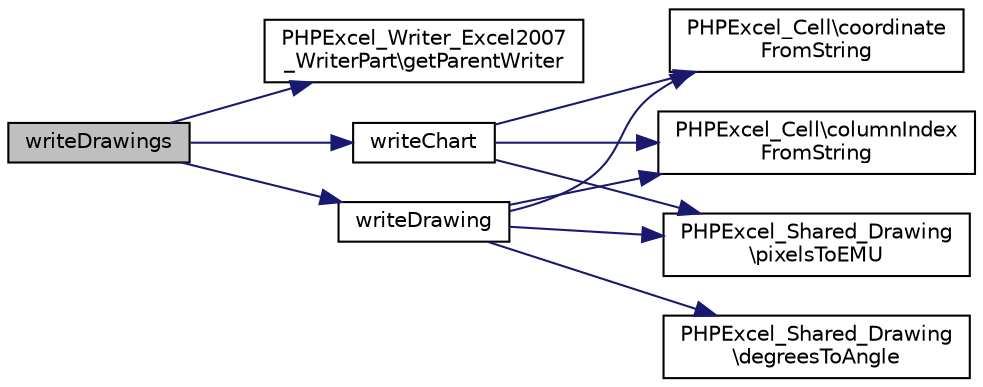 digraph "writeDrawings"
{
  edge [fontname="Helvetica",fontsize="10",labelfontname="Helvetica",labelfontsize="10"];
  node [fontname="Helvetica",fontsize="10",shape=record];
  rankdir="LR";
  Node15 [label="writeDrawings",height=0.2,width=0.4,color="black", fillcolor="grey75", style="filled", fontcolor="black"];
  Node15 -> Node16 [color="midnightblue",fontsize="10",style="solid",fontname="Helvetica"];
  Node16 [label="PHPExcel_Writer_Excel2007\l_WriterPart\\getParentWriter",height=0.2,width=0.4,color="black", fillcolor="white", style="filled",URL="$class_p_h_p_excel___writer___excel2007___writer_part.html#a6b374226d45ae9a51dddc29aadae8b33"];
  Node15 -> Node17 [color="midnightblue",fontsize="10",style="solid",fontname="Helvetica"];
  Node17 [label="writeDrawing",height=0.2,width=0.4,color="black", fillcolor="white", style="filled",URL="$class_p_h_p_excel___writer___excel2007___drawing.html#a6415c9eac484563fadf06ac57984b255"];
  Node17 -> Node18 [color="midnightblue",fontsize="10",style="solid",fontname="Helvetica"];
  Node18 [label="PHPExcel_Cell\\coordinate\lFromString",height=0.2,width=0.4,color="black", fillcolor="white", style="filled",URL="$class_p_h_p_excel___cell.html#a81e3469df94f7b5a1f5d9064575280a3"];
  Node17 -> Node19 [color="midnightblue",fontsize="10",style="solid",fontname="Helvetica"];
  Node19 [label="PHPExcel_Cell\\columnIndex\lFromString",height=0.2,width=0.4,color="black", fillcolor="white", style="filled",URL="$class_p_h_p_excel___cell.html#a492724422ceefe1d16ed2a8997a0a489"];
  Node17 -> Node20 [color="midnightblue",fontsize="10",style="solid",fontname="Helvetica"];
  Node20 [label="PHPExcel_Shared_Drawing\l\\pixelsToEMU",height=0.2,width=0.4,color="black", fillcolor="white", style="filled",URL="$class_p_h_p_excel___shared___drawing.html#a5ec038dbe86bc2adbf7657d662588b46"];
  Node17 -> Node21 [color="midnightblue",fontsize="10",style="solid",fontname="Helvetica"];
  Node21 [label="PHPExcel_Shared_Drawing\l\\degreesToAngle",height=0.2,width=0.4,color="black", fillcolor="white", style="filled",URL="$class_p_h_p_excel___shared___drawing.html#af228ca4239f7764fe58163cf50204343"];
  Node15 -> Node22 [color="midnightblue",fontsize="10",style="solid",fontname="Helvetica"];
  Node22 [label="writeChart",height=0.2,width=0.4,color="black", fillcolor="white", style="filled",URL="$class_p_h_p_excel___writer___excel2007___drawing.html#a8ddb149f9cd4266c206340e9336e1f99"];
  Node22 -> Node18 [color="midnightblue",fontsize="10",style="solid",fontname="Helvetica"];
  Node22 -> Node19 [color="midnightblue",fontsize="10",style="solid",fontname="Helvetica"];
  Node22 -> Node20 [color="midnightblue",fontsize="10",style="solid",fontname="Helvetica"];
}
